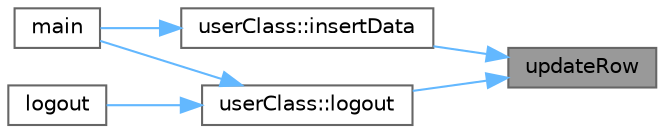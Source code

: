digraph "updateRow"
{
 // LATEX_PDF_SIZE
  bgcolor="transparent";
  edge [fontname=Helvetica,fontsize=10,labelfontname=Helvetica,labelfontsize=10];
  node [fontname=Helvetica,fontsize=10,shape=box,height=0.2,width=0.4];
  rankdir="RL";
  Node1 [id="Node000001",label="updateRow",height=0.2,width=0.4,color="gray40", fillcolor="grey60", style="filled", fontcolor="black",tooltip="update the row in the file"];
  Node1 -> Node2 [id="edge1_Node000001_Node000002",dir="back",color="steelblue1",style="solid",tooltip=" "];
  Node2 [id="Node000002",label="userClass::insertData",height=0.2,width=0.4,color="grey40", fillcolor="white", style="filled",URL="$classuser_class.html#a794f8cb3d28d7c05efe84250e0330346",tooltip="Insert data to the userCredentials."];
  Node2 -> Node3 [id="edge2_Node000002_Node000003",dir="back",color="steelblue1",style="solid",tooltip=" "];
  Node3 [id="Node000003",label="main",height=0.2,width=0.4,color="grey40", fillcolor="white", style="filled",URL="$main_8cpp.html#abf9e6b7e6f15df4b525a2e7705ba3089",tooltip=" "];
  Node1 -> Node4 [id="edge3_Node000001_Node000004",dir="back",color="steelblue1",style="solid",tooltip=" "];
  Node4 [id="Node000004",label="userClass::logout",height=0.2,width=0.4,color="grey40", fillcolor="white", style="filled",URL="$classuser_class.html#a6033dcb7a6e64a7340959e1098cc61ef",tooltip="logs out the user and sets the current user to null"];
  Node4 -> Node5 [id="edge4_Node000004_Node000005",dir="back",color="steelblue1",style="solid",tooltip=" "];
  Node5 [id="Node000005",label="logout",height=0.2,width=0.4,color="grey40", fillcolor="white", style="filled",URL="$handle_login_8h.html#abdaf66e0d0efcf2cf8a4de589917cdc6",tooltip="Used to logout the user from the system."];
  Node4 -> Node3 [id="edge5_Node000004_Node000003",dir="back",color="steelblue1",style="solid",tooltip=" "];
}
